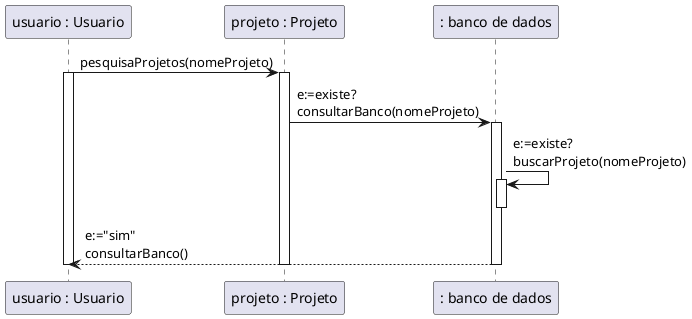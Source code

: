 ## Diagrama de Caso de Uso

plantuml
@startuml
' ESCOLHER PROJETO



    "usuario : Usuario" as usuario -> "projeto : Projeto" as projeto : pesquisaProjetos(nomeProjeto)
    activate usuario

    activate projeto
    projeto -> ": banco de dados" as bd: e:=existe? \nconsultarBanco(nomeProjeto)
    activate bd



    bd -> bd: e:=existe? \nbuscarProjeto(nomeProjeto)
    activate bd


    deactivate bd
    bd --> usuario: e:="sim" \nconsultarBanco()
    deactivate bd
    deactivate projeto
    deactivate usuario


      
@enduml
